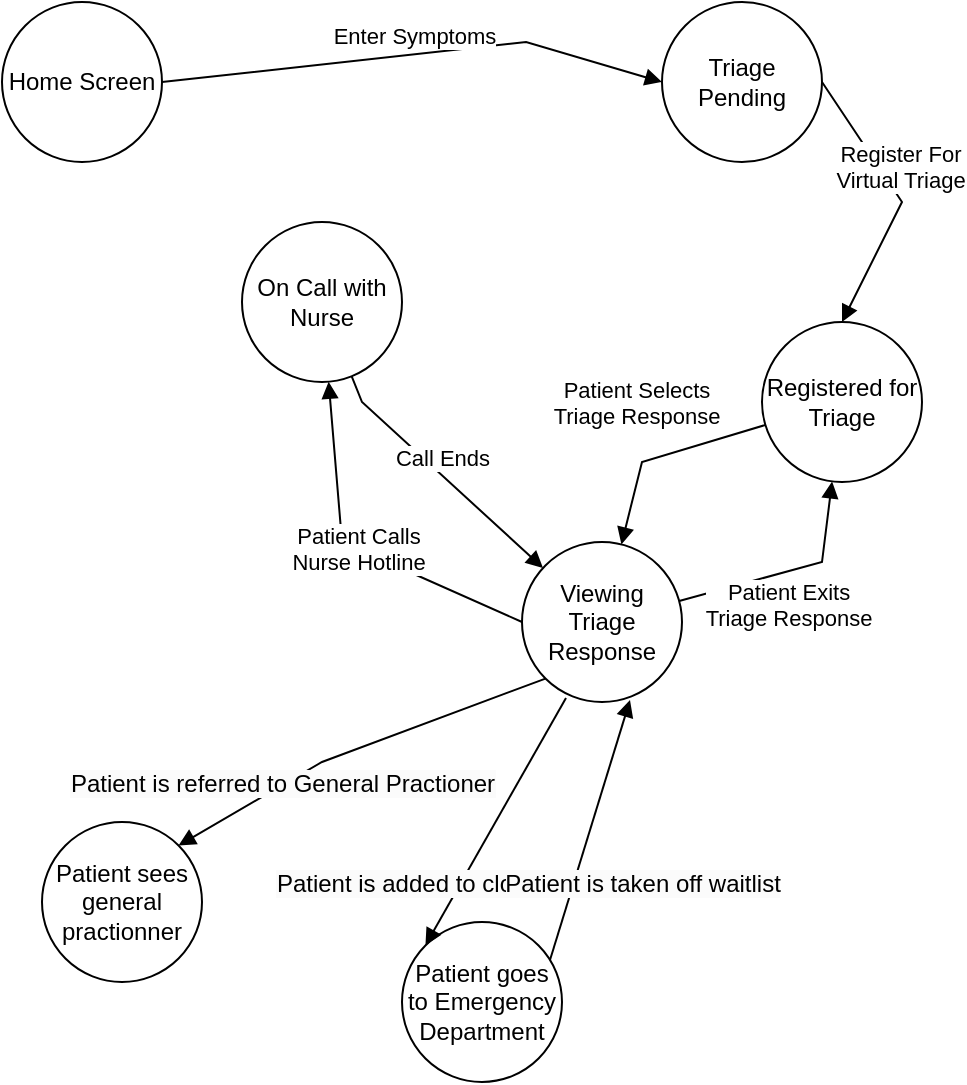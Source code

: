 <mxfile version="24.8.3">
  <diagram name="Page-1" id="DYlrvpux4-JASZ0brNI_">
    <mxGraphModel dx="1194" dy="581" grid="1" gridSize="10" guides="1" tooltips="1" connect="1" arrows="1" fold="1" page="1" pageScale="1" pageWidth="850" pageHeight="1100" math="0" shadow="0">
      <root>
        <mxCell id="0" />
        <mxCell id="1" parent="0" />
        <mxCell id="xyPofnfpF94zoi8fh-3h-2" value="Home Screen" style="ellipse;whiteSpace=wrap;html=1;aspect=fixed;" parent="1" vertex="1">
          <mxGeometry x="250" y="180" width="80" height="80" as="geometry" />
        </mxCell>
        <mxCell id="xyPofnfpF94zoi8fh-3h-8" value="On Call with Nurse" style="ellipse;whiteSpace=wrap;html=1;aspect=fixed;" parent="1" vertex="1">
          <mxGeometry x="370" y="290" width="80" height="80" as="geometry" />
        </mxCell>
        <mxCell id="xyPofnfpF94zoi8fh-3h-9" value="Patient Calls&lt;div&gt;Nurse Hotline&lt;/div&gt;" style="html=1;verticalAlign=bottom;endArrow=block;curved=0;rounded=0;exitX=0;exitY=0.5;exitDx=0;exitDy=0;" parent="1" source="xyPofnfpF94zoi8fh-3h-15" target="xyPofnfpF94zoi8fh-3h-8" edge="1">
          <mxGeometry x="-0.059" y="14" width="80" relative="1" as="geometry">
            <mxPoint x="320" y="140" as="sourcePoint" />
            <mxPoint x="400" y="140" as="targetPoint" />
            <Array as="points">
              <mxPoint x="420" y="450" />
            </Array>
            <mxPoint as="offset" />
          </mxGeometry>
        </mxCell>
        <mxCell id="xyPofnfpF94zoi8fh-3h-10" value="Call Ends" style="html=1;verticalAlign=bottom;endArrow=block;curved=0;rounded=0;" parent="1" source="xyPofnfpF94zoi8fh-3h-8" target="xyPofnfpF94zoi8fh-3h-15" edge="1">
          <mxGeometry width="80" relative="1" as="geometry">
            <mxPoint x="420" y="130" as="sourcePoint" />
            <mxPoint x="500" y="130" as="targetPoint" />
            <Array as="points">
              <mxPoint x="430" y="380" />
            </Array>
          </mxGeometry>
        </mxCell>
        <mxCell id="xyPofnfpF94zoi8fh-3h-11" value="Register For&lt;div&gt;Virtual Triage&lt;/div&gt;" style="html=1;verticalAlign=bottom;endArrow=block;curved=0;rounded=0;exitX=1;exitY=0.5;exitDx=0;exitDy=0;entryX=0.5;entryY=0;entryDx=0;entryDy=0;" parent="1" source="xyPofnfpF94zoi8fh-3h-12" target="xyPofnfpF94zoi8fh-3h-13" edge="1">
          <mxGeometry width="80" relative="1" as="geometry">
            <mxPoint x="660.005" y="142.845" as="sourcePoint" />
            <mxPoint x="801.295" y="142.845" as="targetPoint" />
            <Array as="points">
              <mxPoint x="700" y="280" />
            </Array>
          </mxGeometry>
        </mxCell>
        <mxCell id="xyPofnfpF94zoi8fh-3h-12" value="Triage Pending" style="ellipse;whiteSpace=wrap;html=1;aspect=fixed;" parent="1" vertex="1">
          <mxGeometry x="580" y="180" width="80" height="80" as="geometry" />
        </mxCell>
        <mxCell id="xyPofnfpF94zoi8fh-3h-13" value="Registered for Triage" style="ellipse;whiteSpace=wrap;html=1;aspect=fixed;" parent="1" vertex="1">
          <mxGeometry x="630" y="340" width="80" height="80" as="geometry" />
        </mxCell>
        <mxCell id="xyPofnfpF94zoi8fh-3h-14" value="Enter Symptoms" style="html=1;verticalAlign=bottom;endArrow=block;curved=0;rounded=0;exitX=1;exitY=0.5;exitDx=0;exitDy=0;entryX=0;entryY=0.5;entryDx=0;entryDy=0;" parent="1" source="xyPofnfpF94zoi8fh-3h-2" target="xyPofnfpF94zoi8fh-3h-12" edge="1">
          <mxGeometry width="80" relative="1" as="geometry">
            <mxPoint x="459.997" y="217.351" as="sourcePoint" />
            <mxPoint x="564.103" y="217.351" as="targetPoint" />
            <Array as="points">
              <mxPoint x="512.05" y="200" />
            </Array>
          </mxGeometry>
        </mxCell>
        <mxCell id="xyPofnfpF94zoi8fh-3h-15" value="Viewing Triage Response" style="ellipse;whiteSpace=wrap;html=1;aspect=fixed;" parent="1" vertex="1">
          <mxGeometry x="510" y="450" width="80" height="80" as="geometry" />
        </mxCell>
        <mxCell id="xyPofnfpF94zoi8fh-3h-16" value="Patient Selects&lt;div&gt;Triage Response&lt;/div&gt;" style="html=1;verticalAlign=bottom;endArrow=block;curved=0;rounded=0;" parent="1" source="xyPofnfpF94zoi8fh-3h-13" target="xyPofnfpF94zoi8fh-3h-15" edge="1">
          <mxGeometry x="0.181" y="-14" width="80" relative="1" as="geometry">
            <mxPoint x="640" y="290" as="sourcePoint" />
            <mxPoint x="720" y="290" as="targetPoint" />
            <Array as="points">
              <mxPoint x="570" y="410" />
            </Array>
            <mxPoint as="offset" />
          </mxGeometry>
        </mxCell>
        <mxCell id="xyPofnfpF94zoi8fh-3h-17" value="Patient Exits&lt;div&gt;Triage Response&lt;/div&gt;" style="html=1;verticalAlign=bottom;endArrow=block;curved=0;rounded=0;" parent="1" source="xyPofnfpF94zoi8fh-3h-15" target="xyPofnfpF94zoi8fh-3h-13" edge="1">
          <mxGeometry x="-0.165" y="-32" width="80" relative="1" as="geometry">
            <mxPoint x="780" y="300" as="sourcePoint" />
            <mxPoint x="860" y="300" as="targetPoint" />
            <Array as="points">
              <mxPoint x="660" y="460" />
            </Array>
            <mxPoint y="-1" as="offset" />
          </mxGeometry>
        </mxCell>
        <mxCell id="tWSdLaK9gwGoN7QiNVpl-1" value="Patient sees general practionner" style="ellipse;whiteSpace=wrap;html=1;aspect=fixed;" vertex="1" parent="1">
          <mxGeometry x="270" y="590" width="80" height="80" as="geometry" />
        </mxCell>
        <mxCell id="tWSdLaK9gwGoN7QiNVpl-3" value="&lt;span style=&quot;font-size: 12px; text-wrap-mode: wrap; background-color: rgb(251, 251, 251);&quot;&gt;Patient is referred to General Practioner&lt;/span&gt;" style="html=1;verticalAlign=bottom;endArrow=block;curved=0;rounded=0;exitX=0;exitY=1;exitDx=0;exitDy=0;entryX=1;entryY=0;entryDx=0;entryDy=0;" edge="1" parent="1" source="xyPofnfpF94zoi8fh-3h-15" target="tWSdLaK9gwGoN7QiNVpl-1">
          <mxGeometry x="0.45" y="7" width="80" relative="1" as="geometry">
            <mxPoint x="435" y="377" as="sourcePoint" />
            <mxPoint x="531" y="473" as="targetPoint" />
            <Array as="points">
              <mxPoint x="410" y="560" />
            </Array>
            <mxPoint as="offset" />
          </mxGeometry>
        </mxCell>
        <mxCell id="tWSdLaK9gwGoN7QiNVpl-4" value="Patient goes to Emergency Department" style="ellipse;whiteSpace=wrap;html=1;aspect=fixed;" vertex="1" parent="1">
          <mxGeometry x="450" y="640" width="80" height="80" as="geometry" />
        </mxCell>
        <mxCell id="tWSdLaK9gwGoN7QiNVpl-6" value="&lt;span style=&quot;font-size: 12px; text-wrap-mode: wrap; background-color: rgb(251, 251, 251);&quot;&gt;Patient is added to closest hospital waitlist&lt;/span&gt;" style="html=1;verticalAlign=bottom;endArrow=block;curved=0;rounded=0;exitX=0;exitY=1;exitDx=0;exitDy=0;entryX=0;entryY=0;entryDx=0;entryDy=0;" edge="1" parent="1" target="tWSdLaK9gwGoN7QiNVpl-4">
          <mxGeometry x="0.469" y="23" width="80" relative="1" as="geometry">
            <mxPoint x="532" y="528" as="sourcePoint" />
            <mxPoint x="348" y="612" as="targetPoint" />
            <Array as="points" />
            <mxPoint x="-1" as="offset" />
          </mxGeometry>
        </mxCell>
        <mxCell id="tWSdLaK9gwGoN7QiNVpl-7" value="&lt;span style=&quot;font-size: 12px; text-wrap-mode: wrap; background-color: rgb(251, 251, 251);&quot;&gt;Patient is taken off waitlist&lt;/span&gt;" style="html=1;verticalAlign=bottom;endArrow=block;curved=0;rounded=0;exitX=0.925;exitY=0.238;exitDx=0;exitDy=0;entryX=0.675;entryY=0.988;entryDx=0;entryDy=0;entryPerimeter=0;exitPerimeter=0;" edge="1" parent="1" source="tWSdLaK9gwGoN7QiNVpl-4" target="xyPofnfpF94zoi8fh-3h-15">
          <mxGeometry x="-0.393" y="-35" width="80" relative="1" as="geometry">
            <mxPoint x="542" y="538" as="sourcePoint" />
            <mxPoint x="472" y="662" as="targetPoint" />
            <Array as="points" />
            <mxPoint as="offset" />
          </mxGeometry>
        </mxCell>
      </root>
    </mxGraphModel>
  </diagram>
</mxfile>
